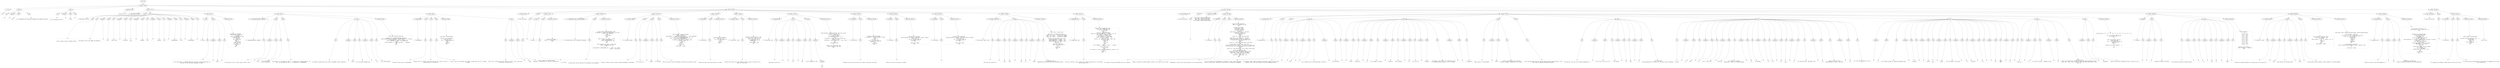 digraph lpegNode {

node [fontname=Helvetica]
edge [style=dashed]

doc_0 [label="doc - 611"]


doc_0 -> { section_1}
{rank=same; section_1}

section_1 [label="section: 1-566"]


// END RANK doc_0

section_1 -> { header_2 prose_3 prose_4 codeblock_5 section_6 section_7 section_8 section_9}
{rank=same; header_2 prose_3 prose_4 codeblock_5 section_6 section_7 section_8 section_9}

header_2 [label="1 : Core"]

prose_3 [label="prose"]

prose_4 [label="prose"]

codeblock_5 [label="code block 8-10"]

section_6 [label="section: 13-67"]

section_7 [label="section: 95-300"]

section_8 [label="section: 338-528"]

section_9 [label="section: 567-569"]


// END RANK section_1

header_2 -> leaf_10
leaf_10  [color=Gray,shape=rectangle,fontname=Inconsolata,label="* Core"]
// END RANK header_2

prose_3 -> { raw_11 prespace_12 literal_13 raw_14}
{rank=same; raw_11 prespace_12 literal_13 raw_14}

raw_11 [label="raw"]

prespace_12 [label="prespace"]

literal_13 [label="literal"]

raw_14 [label="raw"]


// END RANK prose_3

raw_11 -> leaf_15
leaf_15  [color=Gray,shape=rectangle,fontname=Inconsolata,label="
"]
// END RANK raw_11

prespace_12 -> leaf_16
leaf_16  [color=Gray,shape=rectangle,fontname=Inconsolata,label=""]
// END RANK prespace_12

literal_13 -> leaf_17
leaf_17  [color=Gray,shape=rectangle,fontname=Inconsolata,label="core"]
// END RANK literal_13

raw_14 -> leaf_18
leaf_18  [color=Gray,shape=rectangle,fontname=Inconsolata,label=" is for tampering with the global namespace and standard libraries.
"]
// END RANK raw_14

prose_4 -> { raw_19 prespace_20 literal_21 raw_22}
{rank=same; raw_19 prespace_20 literal_21 raw_22}

raw_19 [label="raw"]

prespace_20 [label="prespace"]

literal_21 [label="literal"]

raw_22 [label="raw"]


// END RANK prose_4

raw_19 -> leaf_23
leaf_23  [color=Gray,shape=rectangle,fontname=Inconsolata,label="
It will eventually land in"]
// END RANK raw_19

prespace_20 -> leaf_24
leaf_24  [color=Gray,shape=rectangle,fontname=Inconsolata,label=" "]
// END RANK prespace_20

literal_21 -> leaf_25
leaf_25  [color=Gray,shape=rectangle,fontname=Inconsolata,label="pylon"]
// END RANK literal_21

raw_22 -> leaf_26
leaf_26  [color=Gray,shape=rectangle,fontname=Inconsolata,label=".
"]
// END RANK raw_22

codeblock_5 -> leaf_27
leaf_27  [color=Gray,shape=rectangle,fontname=Inconsolata,label="local core = {}"]
// END RANK codeblock_5

section_6 -> { header_28 prose_29 prose_30 section_31 section_32 section_33}
{rank=same; header_28 prose_29 prose_30 section_31 section_32 section_33}

header_28 [label="2 : Meta Object Protocol"]

prose_29 [label="prose"]

prose_30 [label="prose"]

section_31 [label="section: 20-43"]

section_32 [label="section: 44-67"]

section_33 [label="section: 68-94"]


// END RANK section_6

header_28 -> leaf_34
leaf_34  [color=Gray,shape=rectangle,fontname=Inconsolata,label="** Meta Object Protocol"]
// END RANK header_28

prose_29 -> { raw_35}
{rank=same; raw_35}

raw_35 [label="raw"]


// END RANK prose_29

raw_35 -> leaf_36
leaf_36  [color=Gray,shape=rectangle,fontname=Inconsolata,label="

This is where we start to design Cluster.
"]
// END RANK raw_35

prose_30 -> { raw_37 prespace_38 literal_39 raw_40 prespace_41 literal_42 raw_43 prespace_44 literal_45 raw_46 prespace_47 literal_48 raw_49 prespace_50 literal_51 raw_52 prespace_53 literal_54 raw_55}
{rank=same; raw_37 prespace_38 literal_39 raw_40 prespace_41 literal_42 raw_43 prespace_44 literal_45 raw_46 prespace_47 literal_48 raw_49 prespace_50 literal_51 raw_52 prespace_53 literal_54 raw_55}

raw_37 [label="raw"]

prespace_38 [label="prespace"]

literal_39 [label="literal"]

raw_40 [label="raw"]

prespace_41 [label="prespace"]

literal_42 [label="literal"]

raw_43 [label="raw"]

prespace_44 [label="prespace"]

literal_45 [label="literal"]

raw_46 [label="raw"]

prespace_47 [label="prespace"]

literal_48 [label="literal"]

raw_49 [label="raw"]

prespace_50 [label="prespace"]

literal_51 [label="literal"]

raw_52 [label="raw"]

prespace_53 [label="prespace"]

literal_54 [label="literal"]

raw_55 [label="raw"]


// END RANK prose_30

raw_37 -> leaf_56
leaf_56  [color=Gray,shape=rectangle,fontname=Inconsolata,label="
We shorten a few of the common Lua keywords:"]
// END RANK raw_37

prespace_38 -> leaf_57
leaf_57  [color=Gray,shape=rectangle,fontname=Inconsolata,label=" "]
// END RANK prespace_38

literal_39 -> leaf_58
leaf_58  [color=Gray,shape=rectangle,fontname=Inconsolata,label="coro"]
// END RANK literal_39

raw_40 -> leaf_59
leaf_59  [color=Gray,shape=rectangle,fontname=Inconsolata,label=" rather than"]
// END RANK raw_40

prespace_41 -> leaf_60
leaf_60  [color=Gray,shape=rectangle,fontname=Inconsolata,label=" "]
// END RANK prespace_41

literal_42 -> leaf_61
leaf_61  [color=Gray,shape=rectangle,fontname=Inconsolata,label="coroutine"]
// END RANK literal_42

raw_43 -> leaf_62
leaf_62  [color=Gray,shape=rectangle,fontname=Inconsolata,label=",
and"]
// END RANK raw_43

prespace_44 -> leaf_63
leaf_63  [color=Gray,shape=rectangle,fontname=Inconsolata,label=" "]
// END RANK prespace_44

literal_45 -> leaf_64
leaf_64  [color=Gray,shape=rectangle,fontname=Inconsolata,label="getmeta"]
// END RANK literal_45

raw_46 -> leaf_65
leaf_65  [color=Gray,shape=rectangle,fontname=Inconsolata,label=" and"]
// END RANK raw_46

prespace_47 -> leaf_66
leaf_66  [color=Gray,shape=rectangle,fontname=Inconsolata,label=" "]
// END RANK prespace_47

literal_48 -> leaf_67
leaf_67  [color=Gray,shape=rectangle,fontname=Inconsolata,label="setmeta"]
// END RANK literal_48

raw_49 -> leaf_68
leaf_68  [color=Gray,shape=rectangle,fontname=Inconsolata,label=" over"]
// END RANK raw_49

prespace_50 -> leaf_69
leaf_69  [color=Gray,shape=rectangle,fontname=Inconsolata,label=" "]
// END RANK prespace_50

literal_51 -> leaf_70
leaf_70  [color=Gray,shape=rectangle,fontname=Inconsolata,label="getmetatable"]
// END RANK literal_51

raw_52 -> leaf_71
leaf_71  [color=Gray,shape=rectangle,fontname=Inconsolata,label=" and"]
// END RANK raw_52

prespace_53 -> leaf_72
leaf_72  [color=Gray,shape=rectangle,fontname=Inconsolata,label=" "]
// END RANK prespace_53

literal_54 -> leaf_73
leaf_73  [color=Gray,shape=rectangle,fontname=Inconsolata,label="setmetatable"]
// END RANK literal_54

raw_55 -> leaf_74
leaf_74  [color=Gray,shape=rectangle,fontname=Inconsolata,label=".
"]
// END RANK raw_55

section_31 -> { header_75 prose_76 codeblock_77}
{rank=same; header_75 prose_76 codeblock_77}

header_75 [label="3 : meta"]

prose_76 [label="prose"]

codeblock_77 [label="code block 25-41"]


// END RANK section_31

header_75 -> leaf_78
leaf_78  [color=Gray,shape=rectangle,fontname=Inconsolata,label="*** meta"]
// END RANK header_75

prose_76 -> { raw_79 prespace_80 literal_81 raw_82}
{rank=same; raw_79 prespace_80 literal_81 raw_82}

raw_79 [label="raw"]

prespace_80 [label="prespace"]

literal_81 [label="literal"]

raw_82 [label="raw"]


// END RANK prose_76

raw_79 -> leaf_83
leaf_83  [color=Gray,shape=rectangle,fontname=Inconsolata,label="

In my code there is a repeated pattern of use that is basic enough that I'm
entering it into the global namespace as simple"]
// END RANK raw_79

prespace_80 -> leaf_84
leaf_84  [color=Gray,shape=rectangle,fontname=Inconsolata,label=" "]
// END RANK prespace_80

literal_81 -> leaf_85
leaf_85  [color=Gray,shape=rectangle,fontname=Inconsolata,label="meta"]
// END RANK literal_81

raw_82 -> leaf_86
leaf_86  [color=Gray,shape=rectangle,fontname=Inconsolata,label=".
"]
// END RANK raw_82

codeblock_77 -> leaf_87
leaf_87  [color=Gray,shape=rectangle,fontname=Inconsolata,label="function core.meta(MT)
   if MT and MT.__index then
      -- inherit
      return setmetatable({}, MT)
   elseif MT then
      -- decorate
      MT.__index = MT
      return MT
   else
      -- new metatable
      local _M = {}
      _M.__index = _M
      return _M
   end
end"]
// END RANK codeblock_77

section_32 -> { header_88 prose_89 prose_90 prose_91 codeblock_92}
{rank=same; header_88 prose_89 prose_90 prose_91 codeblock_92}

header_88 [label="3 : hasmetamethod(tab, mmethod)"]

prose_89 [label="prose"]

prose_90 [label="prose"]

prose_91 [label="prose"]

codeblock_92 [label="code block 55-66"]


// END RANK section_32

header_88 -> leaf_93
leaf_93  [color=Gray,shape=rectangle,fontname=Inconsolata,label="*** hasmetamethod(tab, mmethod)"]
// END RANK header_88

prose_89 -> { raw_94 prespace_95 literal_96 raw_97}
{rank=same; raw_94 prespace_95 literal_96 raw_97}

raw_94 [label="raw"]

prespace_95 [label="prespace"]

literal_96 [label="literal"]

raw_97 [label="raw"]


// END RANK prose_89

raw_94 -> leaf_98
leaf_98  [color=Gray,shape=rectangle,fontname=Inconsolata,label="

The function of this is clear: given a table, return"]
// END RANK raw_94

prespace_95 -> leaf_99
leaf_99  [color=Gray,shape=rectangle,fontname=Inconsolata,label=" "]
// END RANK prespace_95

literal_96 -> leaf_100
leaf_100  [color=Gray,shape=rectangle,fontname=Inconsolata,label="true"]
// END RANK literal_96

raw_97 -> leaf_101
leaf_101  [color=Gray,shape=rectangle,fontname=Inconsolata,label=" if it can receive
a given metamethod.
"]
// END RANK raw_97

prose_90 -> { raw_102}
{rank=same; raw_102}

raw_102 [label="raw"]


// END RANK prose_90

raw_102 -> leaf_103
leaf_103  [color=Gray,shape=rectangle,fontname=Inconsolata,label="
The question is, how magical to make it. I'm going with \"slightly magical\" for
now.  You can leave off the \"__\" in checking for a metamethod.
"]
// END RANK raw_102

prose_91 -> { raw_104 prespace_105 literal_106 raw_107 prespace_108 literal_109 raw_110}
{rank=same; raw_104 prespace_105 literal_106 raw_107 prespace_108 literal_109 raw_110}

raw_104 [label="raw"]

prespace_105 [label="prespace"]

literal_106 [label="literal"]

raw_107 [label="raw"]

prespace_108 [label="prespace"]

literal_109 [label="literal"]

raw_110 [label="raw"]


// END RANK prose_91

raw_104 -> leaf_111
leaf_111  [color=Gray,shape=rectangle,fontname=Inconsolata,label="
A successful lookup returns the result, presumable truthy, otherwise"]
// END RANK raw_104

prespace_105 -> leaf_112
leaf_112  [color=Gray,shape=rectangle,fontname=Inconsolata,label=" "]
// END RANK prespace_105

literal_106 -> leaf_113
leaf_113  [color=Gray,shape=rectangle,fontname=Inconsolata,label="false"]
// END RANK literal_106

raw_107 -> leaf_114
leaf_114  [color=Gray,shape=rectangle,fontname=Inconsolata,label="
for a non-table argument and"]
// END RANK raw_107

prespace_108 -> leaf_115
leaf_115  [color=Gray,shape=rectangle,fontname=Inconsolata,label=" "]
// END RANK prespace_108

literal_109 -> leaf_116
leaf_116  [color=Gray,shape=rectangle,fontname=Inconsolata,label="nil"]
// END RANK literal_109

raw_110 -> leaf_117
leaf_117  [color=Gray,shape=rectangle,fontname=Inconsolata,label=" for a failed lookup.
"]
// END RANK raw_110

codeblock_92 -> leaf_118
leaf_118  [color=Gray,shape=rectangle,fontname=Inconsolata,label="local sub = assert(string.sub)

function core.hasmetamethod(tab, mmethod)
   assert(type(mmethod) == \"string\", \"metamethod must be a string\")
   if sub(mmethod,1,2) == \"__\" then
      return type(tab) == \"table\" and tab[mmethod]
   else
      return type(tab) == \"table\" and tab[\"__\" ..mmethod]
   end
end"]
// END RANK codeblock_92

section_33 -> { header_119 prose_120 prose_121 prose_122 codeblock_123 prose_124}
{rank=same; header_119 prose_120 prose_121 prose_122 codeblock_123 prose_124}

header_119 [label="3 : endow(Meta)"]

prose_120 [label="prose"]

prose_121 [label="prose"]

prose_122 [label="prose"]

codeblock_123 [label="code block 78-88"]

prose_124 [label="prose"]


// END RANK section_33

header_119 -> leaf_125
leaf_125  [color=Gray,shape=rectangle,fontname=Inconsolata,label="*** endow(Meta)"]
// END RANK header_119

prose_120 -> { raw_126}
{rank=same; raw_126}

raw_126 [label="raw"]


// END RANK prose_120

raw_126 -> leaf_127
leaf_127  [color=Gray,shape=rectangle,fontname=Inconsolata,label="

Performs a thick copy of the metatable.
"]
// END RANK raw_126

prose_121 -> { raw_128}
{rank=same; raw_128}

raw_128 [label="raw"]


// END RANK prose_121

raw_128 -> leaf_129
leaf_129  [color=Gray,shape=rectangle,fontname=Inconsolata,label="
Because this will include __index and the like, this folds an level of
indirection out of inheritance.
"]
// END RANK raw_128

prose_122 -> { raw_130}
{rank=same; raw_130}

raw_130 [label="raw"]


// END RANK prose_122

raw_130 -> leaf_131
leaf_131  [color=Gray,shape=rectangle,fontname=Inconsolata,label="
I plan to use this with Nodes when I make a single base class for a complex
Grammar.
"]
// END RANK raw_130

codeblock_123 -> leaf_132
leaf_132  [color=Gray,shape=rectangle,fontname=Inconsolata,label="local pairs = assert(pairs)

function core.endow(Meta)
   local MC = {}
   for k, v in pairs(Meta) do
      MC[k] = v
   end
   return MC
end"]
// END RANK codeblock_123

prose_124 -> { raw_133 prespace_134 literal_135 raw_136}
{rank=same; raw_133 prespace_134 literal_135 raw_136}

raw_133 [label="raw"]

prespace_134 [label="prespace"]

literal_135 [label="literal"]

raw_136 [label="raw"]


// END RANK prose_124

raw_133 -> leaf_137
leaf_137  [color=Gray,shape=rectangle,fontname=Inconsolata,label="
That's just a shallow clone, the subtlety is that if the __index was a
self-table, it now points to"]
// END RANK raw_133

prespace_134 -> leaf_138
leaf_138  [color=Gray,shape=rectangle,fontname=Inconsolata,label=" "]
// END RANK prespace_134

literal_135 -> leaf_139
leaf_139  [color=Gray,shape=rectangle,fontname=Inconsolata,label="Meta"]
// END RANK literal_135

raw_136 -> leaf_140
leaf_140  [color=Gray,shape=rectangle,fontname=Inconsolata,label=", while if Meta was created through
endowment or inheritance it's now out of the picture.

"]
// END RANK raw_136

section_7 -> { header_141 prose_142 section_143 section_144 section_145 section_146 section_147 section_148 section_149 section_150 section_151 section_152 section_153}
{rank=same; header_141 prose_142 section_143 section_144 section_145 section_146 section_147 section_148 section_149 section_150 section_151 section_152 section_153}

header_141 [label="2 : Table extensions"]

prose_142 [label="prose"]

section_143 [label="section: 97-107"]

section_144 [label="section: 108-136"]

section_145 [label="section: 137-162"]

section_146 [label="section: 163-177"]

section_147 [label="section: 178-194"]

section_148 [label="section: 195-223"]

section_149 [label="section: 224-241"]

section_150 [label="section: 242-258"]

section_151 [label="section: 259-273"]

section_152 [label="section: 274-300"]

section_153 [label="section: 301-337"]


// END RANK section_7

header_141 -> leaf_154
leaf_154  [color=Gray,shape=rectangle,fontname=Inconsolata,label="** Table extensions"]
// END RANK header_141

prose_142 -> { raw_155}
{rank=same; raw_155}

raw_155 [label="raw"]


// END RANK prose_142

raw_155 -> leaf_156
leaf_156  [color=Gray,shape=rectangle,fontname=Inconsolata,label="
"]
// END RANK raw_155

section_143 -> { header_157 prose_158 codeblock_159}
{rank=same; header_157 prose_158 codeblock_159}

header_157 [label="3 : pack(...)"]

prose_158 [label="prose"]

codeblock_159 [label="code block 101-105"]


// END RANK section_143

header_157 -> leaf_160
leaf_160  [color=Gray,shape=rectangle,fontname=Inconsolata,label="*** pack(...)"]
// END RANK header_157

prose_158 -> { raw_161}
{rank=same; raw_161}

raw_161 [label="raw"]


// END RANK prose_158

raw_161 -> leaf_162
leaf_162  [color=Gray,shape=rectangle,fontname=Inconsolata,label="

A 5.2 shim.
"]
// END RANK raw_161

codeblock_159 -> leaf_163
leaf_163  [color=Gray,shape=rectangle,fontname=Inconsolata,label="function core.pack(...)
   return { n = select('#', ...), ... }
end"]
// END RANK codeblock_159

section_144 -> { header_164 prose_165 codeblock_166}
{rank=same; header_164 prose_165 codeblock_166}

header_164 [label="3 : hasfield(field, tab) & hasfield.field(tab)"]

prose_165 [label="prose"]

codeblock_166 [label="code block 113-134"]


// END RANK section_144

header_164 -> leaf_167
leaf_167  [color=Gray,shape=rectangle,fontname=Inconsolata,label="*** hasfield(field, tab) & hasfield.field(tab)"]
// END RANK header_164

prose_165 -> { raw_168}
{rank=same; raw_168}

raw_168 [label="raw"]


// END RANK prose_165

raw_168 -> leaf_169
leaf_169  [color=Gray,shape=rectangle,fontname=Inconsolata,label="


A nicety which can be used both for predication and assignment.
"]
// END RANK raw_168

codeblock_166 -> leaf_170
leaf_170  [color=Gray,shape=rectangle,fontname=Inconsolata,label="local function _hasfield(field, tab)
   if type(tab) == \"table\" and tab[field] ~= nil then
      return true, tab[field]
   else
      return false
   end
end

local function _hf__index(_, field)
   return function(tab)
      return _hasfield(field, tab)
   end
end

local function _hf__call(_, field, tab)
   return _hasfield(field, tab)
end

core.hasfield = setmetatable({}, { __index = _hf__index,
                                   __call  = _hf__call })"]
// END RANK codeblock_166

section_145 -> { header_171 prose_172 prose_173 prose_174 codeblock_175}
{rank=same; header_171 prose_172 prose_173 prose_174 codeblock_175}

header_171 [label="3 : clone(tab, depth)"]

prose_172 [label="prose"]

prose_173 [label="prose"]

prose_174 [label="prose"]

codeblock_175 [label="code block 145-160"]


// END RANK section_145

header_171 -> leaf_176
leaf_176  [color=Gray,shape=rectangle,fontname=Inconsolata,label="*** clone(tab, depth)"]
// END RANK header_171

prose_172 -> { raw_177}
{rank=same; raw_177}

raw_177 [label="raw"]


// END RANK prose_172

raw_177 -> leaf_178
leaf_178  [color=Gray,shape=rectangle,fontname=Inconsolata,label="

Performs a shallow clone of table, attaching metatable if available.
"]
// END RANK raw_177

prose_173 -> { raw_179 prespace_180 literal_181 raw_182}
{rank=same; raw_179 prespace_180 literal_181 raw_182}

raw_179 [label="raw"]

prespace_180 [label="prespace"]

literal_181 [label="literal"]

raw_182 [label="raw"]


// END RANK prose_173

raw_179 -> leaf_183
leaf_183  [color=Gray,shape=rectangle,fontname=Inconsolata,label="
Will recurse to"]
// END RANK raw_179

prespace_180 -> leaf_184
leaf_184  [color=Gray,shape=rectangle,fontname=Inconsolata,label=" "]
// END RANK prespace_180

literal_181 -> leaf_185
leaf_185  [color=Gray,shape=rectangle,fontname=Inconsolata,label="depth"]
// END RANK literal_181

raw_182 -> leaf_186
leaf_186  [color=Gray,shape=rectangle,fontname=Inconsolata,label=" if provided.
"]
// END RANK raw_182

prose_174 -> { raw_187}
{rank=same; raw_187}

raw_187 [label="raw"]


// END RANK prose_174

raw_187 -> leaf_188
leaf_188  [color=Gray,shape=rectangle,fontname=Inconsolata,label="
This will unroll circular references, which may not be what you want.
"]
// END RANK raw_187

codeblock_175 -> leaf_189
leaf_189  [color=Gray,shape=rectangle,fontname=Inconsolata,label="local function _clone(tab, depth)
   depth = depth or 1
   assert(depth > 0, \"depth must be positive \" .. tostring(depth))
   local _M = getmetatable(tab)
   local clone = _M and setmetatable({}, _M) or {}
   for k,v in pairs(tab) do
      if depth > 1 and type(v) == \"table\" then
        v = _clone(v, depth - 1)
      end
      clone[k] = v
   end
   return clone
end
core.clone = _clone"]
// END RANK codeblock_175

section_146 -> { header_190 prose_191 codeblock_192}
{rank=same; header_190 prose_191 codeblock_192}

header_190 [label="3 : arrayof(tab)"]

prose_191 [label="prose"]

codeblock_192 [label="code block 167-175"]


// END RANK section_146

header_190 -> leaf_193
leaf_193  [color=Gray,shape=rectangle,fontname=Inconsolata,label="*** arrayof(tab)"]
// END RANK header_190

prose_191 -> { raw_194}
{rank=same; raw_194}

raw_194 [label="raw"]


// END RANK prose_191

raw_194 -> leaf_195
leaf_195  [color=Gray,shape=rectangle,fontname=Inconsolata,label="

Clones and returns the array portion of a table.
"]
// END RANK raw_194

codeblock_192 -> leaf_196
leaf_196  [color=Gray,shape=rectangle,fontname=Inconsolata,label="function core.arrayof(tab)
   local arr = {}
   for i,v in ipairs(tab) do
      arr[i] = v
   end
   return arr
end"]
// END RANK codeblock_192

section_147 -> { header_197 prose_198 codeblock_199}
{rank=same; header_197 prose_198 codeblock_199}

header_197 [label="3 : collect(iter, tab)"]

prose_198 [label="prose"]

codeblock_199 [label="code block 183-192"]


// END RANK section_147

header_197 -> leaf_200
leaf_200  [color=Gray,shape=rectangle,fontname=Inconsolata,label="*** collect(iter, tab)"]
// END RANK header_197

prose_198 -> { raw_201}
{rank=same; raw_201}

raw_201 [label="raw"]


// END RANK prose_198

raw_201 -> leaf_202
leaf_202  [color=Gray,shape=rectangle,fontname=Inconsolata,label="

Collects and returns up to two tables of values, given an iterator and a
table to iterate over.
"]
// END RANK raw_201

codeblock_199 -> leaf_203
leaf_203  [color=Gray,shape=rectangle,fontname=Inconsolata,label="function core.collect(iter, tab)
   local k_tab, v_tab = {}, {}
   for k, v in iter(tab) do
      k_tab[#k_tab + 1] = k
      v_tab[#v_tab + 1] = v
   end
   return k_tab, v_tab
end"]
// END RANK codeblock_199

section_148 -> { header_204 prose_205 structure_206 codeblock_207}
{rank=same; header_204 prose_205 structure_206 codeblock_207}

header_204 [label="3 : select(tab, key)"]

prose_205 [label="prose"]

structure_206 [label="structure"]

codeblock_207 [label="code block 203-221"]


// END RANK section_148

header_204 -> leaf_208
leaf_208  [color=Gray,shape=rectangle,fontname=Inconsolata,label="*** select(tab, key)"]
// END RANK header_204

prose_205 -> { raw_209 prespace_210 literal_211 raw_212 prespace_213 literal_214 raw_215}
{rank=same; raw_209 prespace_210 literal_211 raw_212 prespace_213 literal_214 raw_215}

raw_209 [label="raw"]

prespace_210 [label="prespace"]

literal_211 [label="literal"]

raw_212 [label="raw"]

prespace_213 [label="prespace"]

literal_214 [label="literal"]

raw_215 [label="raw"]


// END RANK prose_205

raw_209 -> leaf_216
leaf_216  [color=Gray,shape=rectangle,fontname=Inconsolata,label="

Recursively return all"]
// END RANK raw_209

prespace_210 -> leaf_217
leaf_217  [color=Gray,shape=rectangle,fontname=Inconsolata,label=" "]
// END RANK prespace_210

literal_211 -> leaf_218
leaf_218  [color=Gray,shape=rectangle,fontname=Inconsolata,label="v"]
// END RANK literal_211

raw_212 -> leaf_219
leaf_219  [color=Gray,shape=rectangle,fontname=Inconsolata,label=" for"]
// END RANK raw_212

prespace_213 -> leaf_220
leaf_220  [color=Gray,shape=rectangle,fontname=Inconsolata,label=" "]
// END RANK prespace_213

literal_214 -> leaf_221
leaf_221  [color=Gray,shape=rectangle,fontname=Inconsolata,label="key"]
// END RANK literal_214

raw_215 -> leaf_222
leaf_222  [color=Gray,shape=rectangle,fontname=Inconsolata,label=" in all subtables of tab.
"]
// END RANK raw_215

structure_206 -> { hashline_223}
{rank=same; hashline_223}

hashline_223 [label="hashline"]


// END RANK structure_206

hashline_223 -> { hashtag_224}
{rank=same; hashtag_224}

hashtag_224 [label="hashtag"]


// END RANK hashline_223

hashtag_224 -> leaf_225
leaf_225  [color=Gray,shape=rectangle,fontname=Inconsolata,label="NB"]
// END RANK hashtag_224

codeblock_207 -> leaf_226
leaf_226  [color=Gray,shape=rectangle,fontname=Inconsolata,label="local function _select(collection, tab, key, cycle)
   cycle = cycle or {}
   for k,v in pairs(tab) do
      if key == k then
         collection[#collection + 1] = v
      end
      if type(v) == \"table\" and not cycle[v] then
         cycle[v] = true
         collection = _select(collection, v, key, cycle)
      end
   end
   return collection
end

function core.select(tab, key)
   return _select({}, tab, key)
end"]
// END RANK codeblock_207

section_149 -> { header_227 prose_228 codeblock_229}
{rank=same; header_227 prose_228 codeblock_229}

header_227 [label="3 : reverse(tab)"]

prose_228 [label="prose"]

codeblock_229 [label="code block 228-239"]


// END RANK section_149

header_227 -> leaf_230
leaf_230  [color=Gray,shape=rectangle,fontname=Inconsolata,label="*** reverse(tab)"]
// END RANK header_227

prose_228 -> { raw_231}
{rank=same; raw_231}

raw_231 [label="raw"]


// END RANK prose_228

raw_231 -> leaf_232
leaf_232  [color=Gray,shape=rectangle,fontname=Inconsolata,label="

Reverses (only) the array portion of a table, returning a new table.
"]
// END RANK raw_231

codeblock_229 -> leaf_233
leaf_233  [color=Gray,shape=rectangle,fontname=Inconsolata,label="function core.reverse(tab)
   if type(tab) ~= \"table\" or #tab == 0 then
      return {}
   end
   local bat = {}
   for i,v in ipairs(tab) do
      bat[#tab - i + 1] = v
   end
   return bat
end"]
// END RANK codeblock_229

section_150 -> { header_234 prose_235 codeblock_236}
{rank=same; header_234 prose_235 codeblock_236}

header_234 [label="3 : keys(tab)"]

prose_235 [label="prose"]

codeblock_236 [label="code block 246-256"]


// END RANK section_150

header_234 -> leaf_237
leaf_237  [color=Gray,shape=rectangle,fontname=Inconsolata,label="*** keys(tab)"]
// END RANK header_234

prose_235 -> { raw_238}
{rank=same; raw_238}

raw_238 [label="raw"]


// END RANK prose_235

raw_238 -> leaf_239
leaf_239  [color=Gray,shape=rectangle,fontname=Inconsolata,label="

Returns an array of the keys of a table.
"]
// END RANK raw_238

codeblock_236 -> leaf_240
leaf_240  [color=Gray,shape=rectangle,fontname=Inconsolata,label="function core.keys(tab)
   assert(type(tab) == \"table\", \"keys must receive a table\")
   local keys = {}
   for k, _ in pairs(tab) do
      keys[#keys + 1] = k
   end

   return keys, #keys
end"]
// END RANK codeblock_236

section_151 -> { header_241 prose_242 codeblock_243}
{rank=same; header_241 prose_242 codeblock_243}

header_241 [label="3 : values(tab)"]

prose_242 [label="prose"]

codeblock_243 [label="code block 261-271"]


// END RANK section_151

header_241 -> leaf_244
leaf_244  [color=Gray,shape=rectangle,fontname=Inconsolata,label="*** values(tab)"]
// END RANK header_241

prose_242 -> { raw_245}
{rank=same; raw_245}

raw_245 [label="raw"]


// END RANK prose_242

raw_245 -> leaf_246
leaf_246  [color=Gray,shape=rectangle,fontname=Inconsolata,label="
"]
// END RANK raw_245

codeblock_243 -> leaf_247
leaf_247  [color=Gray,shape=rectangle,fontname=Inconsolata,label="function core.values(tab)
   assert(type(tab) == \"table\", \"vals must receive a table\")
   local vals = {}
   for _, v in pairs(tab) do
      vals[#vals + 1] = v
   end

   return vals, #vals
end"]
// END RANK codeblock_243

section_152 -> { header_248 prose_249 codeblock_250}
{rank=same; header_248 prose_249 codeblock_250}

header_248 [label="3 : splice(tab, index, into)"]

prose_249 [label="prose"]

codeblock_250 [label="code block 279-299"]


// END RANK section_152

header_248 -> leaf_251
leaf_251  [color=Gray,shape=rectangle,fontname=Inconsolata,label="*** splice(tab, index, into)"]
// END RANK header_248

prose_249 -> { raw_252 prespace_253 literal_254 raw_255 prespace_256 literal_257 raw_258 prespace_259 literal_260 raw_261}
{rank=same; raw_252 prespace_253 literal_254 raw_255 prespace_256 literal_257 raw_258 prespace_259 literal_260 raw_261}

raw_252 [label="raw"]

prespace_253 [label="prespace"]

literal_254 [label="literal"]

raw_255 [label="raw"]

prespace_256 [label="prespace"]

literal_257 [label="literal"]

raw_258 [label="raw"]

prespace_259 [label="prespace"]

literal_260 [label="literal"]

raw_261 [label="raw"]


// END RANK prose_249

raw_252 -> leaf_262
leaf_262  [color=Gray,shape=rectangle,fontname=Inconsolata,label="

Puts the full contents of"]
// END RANK raw_252

prespace_253 -> leaf_263
leaf_263  [color=Gray,shape=rectangle,fontname=Inconsolata,label=" "]
// END RANK prespace_253

literal_254 -> leaf_264
leaf_264  [color=Gray,shape=rectangle,fontname=Inconsolata,label="into"]
// END RANK literal_254

raw_255 -> leaf_265
leaf_265  [color=Gray,shape=rectangle,fontname=Inconsolata,label=" into"]
// END RANK raw_255

prespace_256 -> leaf_266
leaf_266  [color=Gray,shape=rectangle,fontname=Inconsolata,label=" "]
// END RANK prespace_256

literal_257 -> leaf_267
leaf_267  [color=Gray,shape=rectangle,fontname=Inconsolata,label="tab"]
// END RANK literal_257

raw_258 -> leaf_268
leaf_268  [color=Gray,shape=rectangle,fontname=Inconsolata,label=" at"]
// END RANK raw_258

prespace_259 -> leaf_269
leaf_269  [color=Gray,shape=rectangle,fontname=Inconsolata,label=" "]
// END RANK prespace_259

literal_260 -> leaf_270
leaf_270  [color=Gray,shape=rectangle,fontname=Inconsolata,label="index"]
// END RANK literal_260

raw_261 -> leaf_271
leaf_271  [color=Gray,shape=rectangle,fontname=Inconsolata,label=".  The argument order is
compatible with existing functions and method syntax.
"]
// END RANK raw_261

codeblock_250 -> leaf_272
leaf_272  [color=Gray,shape=rectangle,fontname=Inconsolata,label="local insert = table.insert

local sp_er = \"table<core>.splice: \"
local _e_1 = sp_er .. \"$1 must be a table\"
local _e_2 = sp_er .. \"$2 must be a number\"
local _e_3 = sp_er .. \"$3 must be a table\"

function core.splice(tab, idx, into)
   assert(type(tab) == \"table\", _e_1)
   assert(type(idx) == \"number\", _e_2)
   assert(type(into) == \"table\", _e_3)
    idx = idx - 1
    local i = 1
    for j = 1, #into do
        insert(tab,i+idx,into[j])
        i = i + 1
    end
    return tab
end"]
// END RANK codeblock_250

section_153 -> { header_273 prose_274 codeblock_275}
{rank=same; header_273 prose_274 codeblock_275}

header_273 [label="3 : safeget(tab, key)"]

prose_274 [label="prose"]

codeblock_275 [label="code block 306-335"]


// END RANK section_153

header_273 -> leaf_276
leaf_276  [color=Gray,shape=rectangle,fontname=Inconsolata,label="*** safeget(tab, key)"]
// END RANK header_273

prose_274 -> { raw_277}
{rank=same; raw_277}

raw_277 [label="raw"]


// END RANK prose_274

raw_277 -> leaf_278
leaf_278  [color=Gray,shape=rectangle,fontname=Inconsolata,label="

This will retrieve a value, given a key, without causing errors if the table
has been made strict.
"]
// END RANK raw_277

codeblock_275 -> leaf_279
leaf_279  [color=Gray,shape=rectangle,fontname=Inconsolata,label="function core.safeget(tab, key)
   local val = rawget(tab, key)
   if val ~= nil then
      return val
   end
   local _M = getmetatable(tab)
   while _M ~= nil and rawget(_M, \"__index\") ~= nil do
      local index_t = type(_M.__index)
      if index_t == \"table\" then
         val = rawget(_M.__index, key)
      elseif index_t == \"function\" then
         local success
         success, val = pcall(_M.__index, table, key)
         if success then
            return val
         else
            val = nil
         end
      else
         error(\"somehow, __index is of type \" .. index_t)
      end
      if val ~= nil then
         return val
      end
      _M = index_t == \"table\" and getmetatable(_M.__index) or nil
   end
   return nil
end"]
// END RANK codeblock_275

section_8 -> { header_280 prose_281 codeblock_282 section_283 section_284 section_285 section_286 section_287}
{rank=same; header_280 prose_281 codeblock_282 section_283 section_284 section_285 section_286 section_287}

header_280 [label="2 : String extensions"]

prose_281 [label="prose"]

codeblock_282 [label="code block 340-345"]

section_283 [label="section: 347-396"]

section_284 [label="section: 397-457"]

section_285 [label="section: 458-487"]

section_286 [label="section: 488-528"]

section_287 [label="section: 529-566"]


// END RANK section_8

header_280 -> leaf_288
leaf_288  [color=Gray,shape=rectangle,fontname=Inconsolata,label="** String extensions"]
// END RANK header_280

prose_281 -> { raw_289}
{rank=same; raw_289}

raw_289 [label="raw"]


// END RANK prose_281

raw_289 -> leaf_290
leaf_290  [color=Gray,shape=rectangle,fontname=Inconsolata,label="
"]
// END RANK raw_289

codeblock_282 -> leaf_291
leaf_291  [color=Gray,shape=rectangle,fontname=Inconsolata,label="local byte = assert(string.byte)
local find = assert(string.find)
local sub = assert(string.sub)
local format = assert(string.format)"]
// END RANK codeblock_282

section_283 -> { header_292 prose_293 prose_294 codeblock_295}
{rank=same; header_292 prose_293 prose_294 codeblock_295}

header_292 [label="3 : utf8(char)"]

prose_293 [label="prose"]

prose_294 [label="prose"]

codeblock_295 [label="code block 355-394"]


// END RANK section_283

header_292 -> leaf_296
leaf_296  [color=Gray,shape=rectangle,fontname=Inconsolata,label="*** utf8(char)"]
// END RANK header_292

prose_293 -> { raw_297}
{rank=same; raw_297}

raw_297 [label="raw"]


// END RANK prose_293

raw_297 -> leaf_298
leaf_298  [color=Gray,shape=rectangle,fontname=Inconsolata,label="

This takes a string and validates the first character.
"]
// END RANK raw_297

prose_294 -> { raw_299}
{rank=same; raw_299}

raw_299 [label="raw"]


// END RANK prose_294

raw_299 -> leaf_300
leaf_300  [color=Gray,shape=rectangle,fontname=Inconsolata,label="
Return is either the (valid) length in bytes, or nil and an error string.
"]
// END RANK raw_299

codeblock_295 -> leaf_301
leaf_301  [color=Gray,shape=rectangle,fontname=Inconsolata,label="local function continue(c)
   return c >= 128 and c <= 191
end

function core.utf8(c)
   local byte = byte
   local head = byte(c)
   if head < 128 then
      return 1
   elseif head >= 194 and head <= 223 then
      local two = byte(c, 2)
      if continue(two) then
         return 2
      else
         return nil, \"utf8: bad second byte\"
      end
   elseif head >= 224 and head <= 239 then
      local two, three = byte(c, 2), byte(c, 3)
      if continue(two) and continue(three) then
         return 3
      else
         return nil, \"utf8: bad second and/or third byte\"
      end
   elseif head >= 240 and head <= 244 then
      local two, three, four = byte(c, 2), byte(c, 3), byte(c, 4)
      if continue(two) and continue(three) and continue(four) then
         return 4
      else
         return nil, \"utf8: bad second, third, and/or fourth byte\"
      end
   elseif continue(head) then
      return nil, \"utf8: continuation byte at head\"
   elseif head == 192 or head == 193 then
      return nil, \"utf8: 192 or 193 forbidden\"
   else -- head > 245
      return nil, \"utf8: byte > 245\"
   end
end"]
// END RANK codeblock_295

section_284 -> { header_302 prose_303 prose_304 prose_305 prose_306 prose_307 prose_308 prose_309 prose_310 prose_311 prose_312 prose_313 codeblock_314}
{rank=same; header_302 prose_303 prose_304 prose_305 prose_306 prose_307 prose_308 prose_309 prose_310 prose_311 prose_312 prose_313 codeblock_314}

header_302 [label="3 : typeformat(str, ...)"]

prose_303 [label="prose"]

prose_304 [label="prose"]

prose_305 [label="prose"]

prose_306 [label="prose"]

prose_307 [label="prose"]

prose_308 [label="prose"]

prose_309 [label="prose"]

prose_310 [label="prose"]

prose_311 [label="prose"]

prose_312 [label="prose"]

prose_313 [label="prose"]

codeblock_314 [label="code block 439-456"]


// END RANK section_284

header_302 -> leaf_315
leaf_315  [color=Gray,shape=rectangle,fontname=Inconsolata,label="*** typeformat(str, ...)"]
// END RANK header_302

prose_303 -> { raw_316}
{rank=same; raw_316}

raw_316 [label="raw"]


// END RANK prose_303

raw_316 -> leaf_317
leaf_317  [color=Gray,shape=rectangle,fontname=Inconsolata,label="

Background: I want to start using format in errors and assertions.
"]
// END RANK raw_316

prose_304 -> { raw_318}
{rank=same; raw_318}

raw_318 [label="raw"]


// END RANK prose_304

raw_318 -> leaf_319
leaf_319  [color=Gray,shape=rectangle,fontname=Inconsolata,label="
It's not as bad to use concatenation in-place for errors, since evaluating
them is a final step.  Assertions run much faster if passed only arguments.
"]
// END RANK raw_318

prose_305 -> { raw_320 prespace_321 literal_322 raw_323 prespace_324 literal_325 raw_326 prespace_327 literal_328 raw_329}
{rank=same; raw_320 prespace_321 literal_322 raw_323 prespace_324 literal_325 raw_326 prespace_327 literal_328 raw_329}

raw_320 [label="raw"]

prespace_321 [label="prespace"]

literal_322 [label="literal"]

raw_323 [label="raw"]

prespace_324 [label="prespace"]

literal_325 [label="literal"]

raw_326 [label="raw"]

prespace_327 [label="prespace"]

literal_328 [label="literal"]

raw_329 [label="raw"]


// END RANK prose_305

raw_320 -> leaf_330
leaf_330  [color=Gray,shape=rectangle,fontname=Inconsolata,label="
Lua peforms a small number of implicit conversions, mostly at the string
boundary. This is an actual feature since the language has both"]
// END RANK raw_320

prespace_321 -> leaf_331
leaf_331  [color=Gray,shape=rectangle,fontname=Inconsolata,label=" "]
// END RANK prespace_321

literal_322 -> leaf_332
leaf_332  [color=Gray,shape=rectangle,fontname=Inconsolata,label=".."]
// END RANK literal_322

raw_323 -> leaf_333
leaf_333  [color=Gray,shape=rectangle,fontname=Inconsolata,label=" and"]
// END RANK raw_323

prespace_324 -> leaf_334
leaf_334  [color=Gray,shape=rectangle,fontname=Inconsolata,label=" "]
// END RANK prespace_324

literal_325 -> leaf_335
leaf_335  [color=Gray,shape=rectangle,fontname=Inconsolata,label="+"]
// END RANK literal_325

raw_326 -> leaf_336
leaf_336  [color=Gray,shape=rectangle,fontname=Inconsolata,label=",
but it leaves a bit to be desired when it comes to"]
// END RANK raw_326

prespace_327 -> leaf_337
leaf_337  [color=Gray,shape=rectangle,fontname=Inconsolata,label=" "]
// END RANK prespace_327

literal_328 -> leaf_338
leaf_338  [color=Gray,shape=rectangle,fontname=Inconsolata,label="string.format"]
// END RANK literal_328

raw_329 -> leaf_339
leaf_339  [color=Gray,shape=rectangle,fontname=Inconsolata,label=".
"]
// END RANK raw_329

prose_306 -> { prespace_340 literal_341 raw_342 prespace_343 literal_344 raw_345 prespace_346 literal_347 raw_348 prespace_349 literal_350 raw_351 prespace_352 literal_353 raw_354 prespace_355 literal_356 raw_357}
{rank=same; prespace_340 literal_341 raw_342 prespace_343 literal_344 raw_345 prespace_346 literal_347 raw_348 prespace_349 literal_350 raw_351 prespace_352 literal_353 raw_354 prespace_355 literal_356 raw_357}

prespace_340 [label="prespace"]

literal_341 [label="literal"]

raw_342 [label="raw"]

prespace_343 [label="prespace"]

literal_344 [label="literal"]

raw_345 [label="raw"]

prespace_346 [label="prespace"]

literal_347 [label="literal"]

raw_348 [label="raw"]

prespace_349 [label="prespace"]

literal_350 [label="literal"]

raw_351 [label="raw"]

prespace_352 [label="prespace"]

literal_353 [label="literal"]

raw_354 [label="raw"]

prespace_355 [label="prespace"]

literal_356 [label="literal"]

raw_357 [label="raw"]


// END RANK prose_306

prespace_340 -> leaf_358
leaf_358  [color=Gray,shape=rectangle,fontname=Inconsolata,label=""]
// END RANK prespace_340

literal_341 -> leaf_359
leaf_359  [color=Gray,shape=rectangle,fontname=Inconsolata,label="format"]
// END RANK literal_341

raw_342 -> leaf_360
leaf_360  [color=Gray,shape=rectangle,fontname=Inconsolata,label=" treats any"]
// END RANK raw_342

prespace_343 -> leaf_361
leaf_361  [color=Gray,shape=rectangle,fontname=Inconsolata,label=" "]
// END RANK prespace_343

literal_344 -> leaf_362
leaf_362  [color=Gray,shape=rectangle,fontname=Inconsolata,label="%s"]
// END RANK literal_344

raw_345 -> leaf_363
leaf_363  [color=Gray,shape=rectangle,fontname=Inconsolata,label=" as a request to convert"]
// END RANK raw_345

prespace_346 -> leaf_364
leaf_364  [color=Gray,shape=rectangle,fontname=Inconsolata,label=" "]
// END RANK prespace_346

literal_347 -> leaf_365
leaf_365  [color=Gray,shape=rectangle,fontname=Inconsolata,label="tostring"]
// END RANK literal_347

raw_348 -> leaf_366
leaf_366  [color=Gray,shape=rectangle,fontname=Inconsolata,label=", also treating"]
// END RANK raw_348

prespace_349 -> leaf_367
leaf_367  [color=Gray,shape=rectangle,fontname=Inconsolata,label=""]
// END RANK prespace_349

literal_350 -> leaf_368
leaf_368  [color=Gray,shape=rectangle,fontname=Inconsolata,label="%d"]
// END RANK literal_350

raw_351 -> leaf_369
leaf_369  [color=Gray,shape=rectangle,fontname=Inconsolata,label=" as a call to"]
// END RANK raw_351

prespace_352 -> leaf_370
leaf_370  [color=Gray,shape=rectangle,fontname=Inconsolata,label=" "]
// END RANK prespace_352

literal_353 -> leaf_371
leaf_371  [color=Gray,shape=rectangle,fontname=Inconsolata,label="tonumber"]
// END RANK literal_353

raw_354 -> leaf_372
leaf_372  [color=Gray,shape=rectangle,fontname=Inconsolata,label=".  The latter I will allow, I'm struggling to find
a circumstance where casting \"1\" to \"1\" through"]
// END RANK raw_354

prespace_355 -> leaf_373
leaf_373  [color=Gray,shape=rectangle,fontname=Inconsolata,label=" "]
// END RANK prespace_355

literal_356 -> leaf_374
leaf_374  [color=Gray,shape=rectangle,fontname=Inconsolata,label="1"]
// END RANK literal_356

raw_357 -> leaf_375
leaf_375  [color=Gray,shape=rectangle,fontname=Inconsolata,label=" is dangerous.
"]
// END RANK raw_357

prose_307 -> { raw_376 prespace_377 literal_378 raw_379}
{rank=same; raw_376 prespace_377 literal_378 raw_379}

raw_376 [label="raw"]

prespace_377 [label="prespace"]

literal_378 [label="literal"]

raw_379 [label="raw"]


// END RANK prose_307

raw_376 -> leaf_380
leaf_380  [color=Gray,shape=rectangle,fontname=Inconsolata,label="
What I want is a type-checked"]
// END RANK raw_376

prespace_377 -> leaf_381
leaf_381  [color=Gray,shape=rectangle,fontname=Inconsolata,label=" "]
// END RANK prespace_377

literal_378 -> leaf_382
leaf_382  [color=Gray,shape=rectangle,fontname=Inconsolata,label="format"]
// END RANK literal_378

raw_379 -> leaf_383
leaf_383  [color=Gray,shape=rectangle,fontname=Inconsolata,label=", which I can extend to use a few more
flexible strategies, depending on the context.
"]
// END RANK raw_379

prose_308 -> { raw_384}
{rank=same; raw_384}

raw_384 [label="raw"]


// END RANK prose_308

raw_384 -> leaf_385
leaf_385  [color=Gray,shape=rectangle,fontname=Inconsolata,label="
Less concerned about hostility and more about explicit coding practices. Also
don't want to undermine hardening elsewhere.
"]
// END RANK raw_384

prose_309 -> { raw_386 prespace_387 literal_388 raw_389 prespace_390 literal_391 raw_392 prespace_393 literal_394 raw_395}
{rank=same; raw_386 prespace_387 literal_388 raw_389 prespace_390 literal_391 raw_392 prespace_393 literal_394 raw_395}

raw_386 [label="raw"]

prespace_387 [label="prespace"]

literal_388 [label="literal"]

raw_389 [label="raw"]

prespace_390 [label="prespace"]

literal_391 [label="literal"]

raw_392 [label="raw"]

prespace_393 [label="prespace"]

literal_394 [label="literal"]

raw_395 [label="raw"]


// END RANK prose_309

raw_386 -> leaf_396
leaf_396  [color=Gray,shape=rectangle,fontname=Inconsolata,label="
From the wiki, the full set of numeric parameters is"]
// END RANK raw_386

prespace_387 -> leaf_397
leaf_397  [color=Gray,shape=rectangle,fontname=Inconsolata,label=""]
// END RANK prespace_387

literal_388 -> leaf_398
leaf_398  [color=Gray,shape=rectangle,fontname=Inconsolata,label="{A,a,c,d,E,e,f,G,g,i,o,u,X,x}"]
// END RANK literal_388

raw_389 -> leaf_399
leaf_399  [color=Gray,shape=rectangle,fontname=Inconsolata,label=".  That leaves"]
// END RANK raw_389

prespace_390 -> leaf_400
leaf_400  [color=Gray,shape=rectangle,fontname=Inconsolata,label=" "]
// END RANK prespace_390

literal_391 -> leaf_401
leaf_401  [color=Gray,shape=rectangle,fontname=Inconsolata,label="%q"]
// END RANK literal_391

raw_392 -> leaf_402
leaf_402  [color=Gray,shape=rectangle,fontname=Inconsolata,label=" and"]
// END RANK raw_392

prespace_393 -> leaf_403
leaf_403  [color=Gray,shape=rectangle,fontname=Inconsolata,label=" "]
// END RANK prespace_393

literal_394 -> leaf_404
leaf_404  [color=Gray,shape=rectangle,fontname=Inconsolata,label="%s"]
// END RANK literal_394

raw_395 -> leaf_405
leaf_405  [color=Gray,shape=rectangle,fontname=Inconsolata,label=", the former does
string escaping but of course it is the Lua/C style of escaping.
"]
// END RANK raw_395

prose_310 -> { raw_406 prespace_407 literal_408 raw_409 prespace_410 literal_411 raw_412 prespace_413 literal_414 raw_415 prespace_416 literal_417 raw_418 prespace_419 literal_420 raw_421 prespace_422 literal_423 raw_424 prespace_425 literal_426 raw_427 prespace_428 literal_429 raw_430 prespace_431 literal_432 raw_433}
{rank=same; raw_406 prespace_407 literal_408 raw_409 prespace_410 literal_411 raw_412 prespace_413 literal_414 raw_415 prespace_416 literal_417 raw_418 prespace_419 literal_420 raw_421 prespace_422 literal_423 raw_424 prespace_425 literal_426 raw_427 prespace_428 literal_429 raw_430 prespace_431 literal_432 raw_433}

raw_406 [label="raw"]

prespace_407 [label="prespace"]

literal_408 [label="literal"]

raw_409 [label="raw"]

prespace_410 [label="prespace"]

literal_411 [label="literal"]

raw_412 [label="raw"]

prespace_413 [label="prespace"]

literal_414 [label="literal"]

raw_415 [label="raw"]

prespace_416 [label="prespace"]

literal_417 [label="literal"]

raw_418 [label="raw"]

prespace_419 [label="prespace"]

literal_420 [label="literal"]

raw_421 [label="raw"]

prespace_422 [label="prespace"]

literal_423 [label="literal"]

raw_424 [label="raw"]

prespace_425 [label="prespace"]

literal_426 [label="literal"]

raw_427 [label="raw"]

prespace_428 [label="prespace"]

literal_429 [label="literal"]

raw_430 [label="raw"]

prespace_431 [label="prespace"]

literal_432 [label="literal"]

raw_433 [label="raw"]


// END RANK prose_310

raw_406 -> leaf_434
leaf_434  [color=Gray,shape=rectangle,fontname=Inconsolata,label="
We add"]
// END RANK raw_406

prespace_407 -> leaf_435
leaf_435  [color=Gray,shape=rectangle,fontname=Inconsolata,label=" "]
// END RANK prespace_407

literal_408 -> leaf_436
leaf_436  [color=Gray,shape=rectangle,fontname=Inconsolata,label="%t"]
// END RANK literal_408

raw_409 -> leaf_437
leaf_437  [color=Gray,shape=rectangle,fontname=Inconsolata,label=" and"]
// END RANK raw_409

prespace_410 -> leaf_438
leaf_438  [color=Gray,shape=rectangle,fontname=Inconsolata,label=" "]
// END RANK prespace_410

literal_411 -> leaf_439
leaf_439  [color=Gray,shape=rectangle,fontname=Inconsolata,label="%L"]
// END RANK literal_411

raw_412 -> leaf_440
leaf_440  [color=Gray,shape=rectangle,fontname=Inconsolata,label=" (for λ), which call"]
// END RANK raw_412

prespace_413 -> leaf_441
leaf_441  [color=Gray,shape=rectangle,fontname=Inconsolata,label=" "]
// END RANK prespace_413

literal_414 -> leaf_442
leaf_442  [color=Gray,shape=rectangle,fontname=Inconsolata,label="tostring"]
// END RANK literal_414

raw_415 -> leaf_443
leaf_443  [color=Gray,shape=rectangle,fontname=Inconsolata,label=" on a table or a function
respectively.  While we're being thorough,"]
// END RANK raw_415

prespace_416 -> leaf_444
leaf_444  [color=Gray,shape=rectangle,fontname=Inconsolata,label=" "]
// END RANK prespace_416

literal_417 -> leaf_445
leaf_445  [color=Gray,shape=rectangle,fontname=Inconsolata,label="%b"]
// END RANK literal_417

raw_418 -> leaf_446
leaf_446  [color=Gray,shape=rectangle,fontname=Inconsolata,label=" for boolean,"]
// END RANK raw_418

prespace_419 -> leaf_447
leaf_447  [color=Gray,shape=rectangle,fontname=Inconsolata,label=" "]
// END RANK prespace_419

literal_420 -> leaf_448
leaf_448  [color=Gray,shape=rectangle,fontname=Inconsolata,label="%n"]
// END RANK literal_420

raw_421 -> leaf_449
leaf_449  [color=Gray,shape=rectangle,fontname=Inconsolata,label=" for"]
// END RANK raw_421

prespace_422 -> leaf_450
leaf_450  [color=Gray,shape=rectangle,fontname=Inconsolata,label=" "]
// END RANK prespace_422

literal_423 -> leaf_451
leaf_451  [color=Gray,shape=rectangle,fontname=Inconsolata,label="nil"]
// END RANK literal_423

raw_424 -> leaf_452
leaf_452  [color=Gray,shape=rectangle,fontname=Inconsolata,label=",
and"]
// END RANK raw_424

prespace_425 -> leaf_453
leaf_453  [color=Gray,shape=rectangle,fontname=Inconsolata,label=" "]
// END RANK prespace_425

literal_426 -> leaf_454
leaf_454  [color=Gray,shape=rectangle,fontname=Inconsolata,label="%*"]
// END RANK literal_426

raw_427 -> leaf_455
leaf_455  [color=Gray,shape=rectangle,fontname=Inconsolata,label=" for the union type.  Why bother with"]
// END RANK raw_427

prespace_428 -> leaf_456
leaf_456  [color=Gray,shape=rectangle,fontname=Inconsolata,label=" "]
// END RANK prespace_428

literal_429 -> leaf_457
leaf_457  [color=Gray,shape=rectangle,fontname=Inconsolata,label="nil"]
// END RANK literal_429

raw_430 -> leaf_458
leaf_458  [color=Gray,shape=rectangle,fontname=Inconsolata,label=", which we can just write?
Type-checking, of course.  We treat"]
// END RANK raw_430

prespace_431 -> leaf_459
leaf_459  [color=Gray,shape=rectangle,fontname=Inconsolata,label=" "]
// END RANK prespace_431

literal_432 -> leaf_460
leaf_460  [color=Gray,shape=rectangle,fontname=Inconsolata,label="nil"]
// END RANK literal_432

raw_433 -> leaf_461
leaf_461  [color=Gray,shape=rectangle,fontname=Inconsolata,label=" as a full type, because in Lua, it
is.
"]
// END RANK raw_433

prose_311 -> { prespace_462 literal_463 raw_464 prespace_465 literal_466 raw_467 prespace_468 literal_469 raw_470 prespace_471 literal_472 raw_473 prespace_474 literal_475 raw_476 prespace_477 literal_478 raw_479 prespace_480 literal_481 raw_482 prespace_483 literal_484 raw_485}
{rank=same; prespace_462 literal_463 raw_464 prespace_465 literal_466 raw_467 prespace_468 literal_469 raw_470 prespace_471 literal_472 raw_473 prespace_474 literal_475 raw_476 prespace_477 literal_478 raw_479 prespace_480 literal_481 raw_482 prespace_483 literal_484 raw_485}

prespace_462 [label="prespace"]

literal_463 [label="literal"]

raw_464 [label="raw"]

prespace_465 [label="prespace"]

literal_466 [label="literal"]

raw_467 [label="raw"]

prespace_468 [label="prespace"]

literal_469 [label="literal"]

raw_470 [label="raw"]

prespace_471 [label="prespace"]

literal_472 [label="literal"]

raw_473 [label="raw"]

prespace_474 [label="prespace"]

literal_475 [label="literal"]

raw_476 [label="raw"]

prespace_477 [label="prespace"]

literal_478 [label="literal"]

raw_479 [label="raw"]

prespace_480 [label="prespace"]

literal_481 [label="literal"]

raw_482 [label="raw"]

prespace_483 [label="prespace"]

literal_484 [label="literal"]

raw_485 [label="raw"]


// END RANK prose_311

prespace_462 -> leaf_486
leaf_486  [color=Gray,shape=rectangle,fontname=Inconsolata,label=""]
// END RANK prespace_462

literal_463 -> leaf_487
leaf_487  [color=Gray,shape=rectangle,fontname=Inconsolata,label="%t"]
// END RANK literal_463

raw_464 -> leaf_488
leaf_488  [color=Gray,shape=rectangle,fontname=Inconsolata,label=" will actually accept all remaining compound types:"]
// END RANK raw_464

prespace_465 -> leaf_489
leaf_489  [color=Gray,shape=rectangle,fontname=Inconsolata,label=" "]
// END RANK prespace_465

literal_466 -> leaf_490
leaf_490  [color=Gray,shape=rectangle,fontname=Inconsolata,label="userdata"]
// END RANK literal_466

raw_467 -> leaf_491
leaf_491  [color=Gray,shape=rectangle,fontname=Inconsolata,label=","]
// END RANK raw_467

prespace_468 -> leaf_492
leaf_492  [color=Gray,shape=rectangle,fontname=Inconsolata,label=" "]
// END RANK prespace_468

literal_469 -> leaf_493
leaf_493  [color=Gray,shape=rectangle,fontname=Inconsolata,label="thread"]
// END RANK literal_469

raw_470 -> leaf_494
leaf_494  [color=Gray,shape=rectangle,fontname=Inconsolata,label=",
and"]
// END RANK raw_470

prespace_471 -> leaf_495
leaf_495  [color=Gray,shape=rectangle,fontname=Inconsolata,label=" "]
// END RANK prespace_471

literal_472 -> leaf_496
leaf_496  [color=Gray,shape=rectangle,fontname=Inconsolata,label="cdata"]
// END RANK literal_472

raw_473 -> leaf_497
leaf_497  [color=Gray,shape=rectangle,fontname=Inconsolata,label=".  For only tables, we can have"]
// END RANK raw_473

prespace_474 -> leaf_498
leaf_498  [color=Gray,shape=rectangle,fontname=Inconsolata,label=" "]
// END RANK prespace_474

literal_475 -> leaf_499
leaf_499  [color=Gray,shape=rectangle,fontname=Inconsolata,label="%T"]
// END RANK literal_475

raw_476 -> leaf_500
leaf_500  [color=Gray,shape=rectangle,fontname=Inconsolata,label=", and also"]
// END RANK raw_476

prespace_477 -> leaf_501
leaf_501  [color=Gray,shape=rectangle,fontname=Inconsolata,label=" "]
// END RANK prespace_477

literal_478 -> leaf_502
leaf_502  [color=Gray,shape=rectangle,fontname=Inconsolata,label="%U"]
// END RANK literal_478

raw_479 -> leaf_503
leaf_503  [color=Gray,shape=rectangle,fontname=Inconsolata,label=","]
// END RANK raw_479

prespace_480 -> leaf_504
leaf_504  [color=Gray,shape=rectangle,fontname=Inconsolata,label=" "]
// END RANK prespace_480

literal_481 -> leaf_505
leaf_505  [color=Gray,shape=rectangle,fontname=Inconsolata,label="%R"]
// END RANK literal_481

raw_482 -> leaf_506
leaf_506  [color=Gray,shape=rectangle,fontname=Inconsolata,label=" (coRo),
and"]
// END RANK raw_482

prespace_483 -> leaf_507
leaf_507  [color=Gray,shape=rectangle,fontname=Inconsolata,label=" "]
// END RANK prespace_483

literal_484 -> leaf_508
leaf_508  [color=Gray,shape=rectangle,fontname=Inconsolata,label="%C"]
// END RANK literal_484

raw_485 -> leaf_509
leaf_509  [color=Gray,shape=rectangle,fontname=Inconsolata,label=".
"]
// END RANK raw_485

prose_312 -> { raw_510 prespace_511 literal_512 raw_513 prespace_514 literal_515 raw_516}
{rank=same; raw_510 prespace_511 literal_512 raw_513 prespace_514 literal_515 raw_516}

raw_510 [label="raw"]

prespace_511 [label="prespace"]

literal_512 [label="literal"]

raw_513 [label="raw"]

prespace_514 [label="prespace"]

literal_515 [label="literal"]

raw_516 [label="raw"]


// END RANK prose_312

raw_510 -> leaf_517
leaf_517  [color=Gray,shape=rectangle,fontname=Inconsolata,label="
Note our"]
// END RANK raw_510

prespace_511 -> leaf_518
leaf_518  [color=Gray,shape=rectangle,fontname=Inconsolata,label=" "]
// END RANK prespace_511

literal_512 -> leaf_519
leaf_519  [color=Gray,shape=rectangle,fontname=Inconsolata,label="%L"]
// END RANK literal_512

raw_513 -> leaf_520
leaf_520  [color=Gray,shape=rectangle,fontname=Inconsolata,label=" is not the C version.  Tempted to have"]
// END RANK raw_513

prespace_514 -> leaf_521
leaf_521  [color=Gray,shape=rectangle,fontname=Inconsolata,label=" "]
// END RANK prespace_514

literal_515 -> leaf_522
leaf_522  [color=Gray,shape=rectangle,fontname=Inconsolata,label="%λ"]
// END RANK literal_515

raw_516 -> leaf_523
leaf_523  [color=Gray,shape=rectangle,fontname=Inconsolata,label=" directly, but
that's a bit weird and it breaks the idea that format sequences are two
bytes long.  While I don't intend to write code that would break in this
case, eh.
"]
// END RANK raw_516

prose_313 -> { prespace_524 literal_525 raw_526}
{rank=same; prespace_524 literal_525 raw_526}

prespace_524 [label="prespace"]

literal_525 [label="literal"]

raw_526 [label="raw"]


// END RANK prose_313

prespace_524 -> leaf_527
leaf_527  [color=Gray,shape=rectangle,fontname=Inconsolata,label=""]
// END RANK prespace_524

literal_525 -> leaf_528
leaf_528  [color=Gray,shape=rectangle,fontname=Inconsolata,label="typeformat"]
// END RANK literal_525

raw_526 -> leaf_529
leaf_529  [color=Gray,shape=rectangle,fontname=Inconsolata,label=" returns the correctly formatted string, or throws an error.
"]
// END RANK raw_526

codeblock_314 -> leaf_530
leaf_530  [color=Gray,shape=rectangle,fontname=Inconsolata,label="local fmt_set = {\"*\", \"C\", \"L\", \"R\", \"T\", \"U\", \"b\", \"n\", \"q\", \"s\", \"t\" }

for i, v in ipairs(fmt_set) do
   fmt_set[i] = \"%%\" .. v
end

--[[
local function next_fmt(str)
   local head, tail
   for _, v in ipairs(fmt_set) do
      head, tail = 2
end]]

function core.format_safe(str, ...)

end"]
// END RANK codeblock_314

section_285 -> { header_531 prose_532 prose_533 codeblock_534}
{rank=same; header_531 prose_532 prose_533 codeblock_534}

header_531 [label="3 : litpat(s)"]

prose_532 [label="prose"]

prose_533 [label="prose"]

codeblock_534 [label="code block 464-485"]


// END RANK section_285

header_531 -> leaf_535
leaf_535  [color=Gray,shape=rectangle,fontname=Inconsolata,label="*** litpat(s)"]
// END RANK header_531

prose_532 -> { raw_536 prespace_537 literal_538 raw_539}
{rank=same; raw_536 prespace_537 literal_538 raw_539}

raw_536 [label="raw"]

prespace_537 [label="prespace"]

literal_538 [label="literal"]

raw_539 [label="raw"]


// END RANK prose_532

raw_536 -> leaf_540
leaf_540  [color=Gray,shape=rectangle,fontname=Inconsolata,label=""]
// END RANK raw_536

prespace_537 -> leaf_541
leaf_541  [color=Gray,shape=rectangle,fontname=Inconsolata,label=""]
// END RANK prespace_537

literal_538 -> leaf_542
leaf_542  [color=Gray,shape=rectangle,fontname=Inconsolata,label="%"]
// END RANK literal_538

raw_539 -> leaf_543
leaf_543  [color=Gray,shape=rectangle,fontname=Inconsolata,label=" escapes all pattern characters.
"]
// END RANK raw_539

prose_533 -> { raw_544 prespace_545 literal_546 raw_547 prespace_548 literal_549 raw_550 prespace_551 literal_552 raw_553}
{rank=same; raw_544 prespace_545 literal_546 raw_547 prespace_548 literal_549 raw_550 prespace_551 literal_552 raw_553}

raw_544 [label="raw"]

prespace_545 [label="prespace"]

literal_546 [label="literal"]

raw_547 [label="raw"]

prespace_548 [label="prespace"]

literal_549 [label="literal"]

raw_550 [label="raw"]

prespace_551 [label="prespace"]

literal_552 [label="literal"]

raw_553 [label="raw"]


// END RANK prose_533

raw_544 -> leaf_554
leaf_554  [color=Gray,shape=rectangle,fontname=Inconsolata,label="
The resulting string will literally match"]
// END RANK raw_544

prespace_545 -> leaf_555
leaf_555  [color=Gray,shape=rectangle,fontname=Inconsolata,label=" "]
// END RANK prespace_545

literal_546 -> leaf_556
leaf_556  [color=Gray,shape=rectangle,fontname=Inconsolata,label="s"]
// END RANK literal_546

raw_547 -> leaf_557
leaf_557  [color=Gray,shape=rectangle,fontname=Inconsolata,label=" in"]
// END RANK raw_547

prespace_548 -> leaf_558
leaf_558  [color=Gray,shape=rectangle,fontname=Inconsolata,label=" "]
// END RANK prespace_548

literal_549 -> leaf_559
leaf_559  [color=Gray,shape=rectangle,fontname=Inconsolata,label="sub"]
// END RANK literal_549

raw_550 -> leaf_560
leaf_560  [color=Gray,shape=rectangle,fontname=Inconsolata,label=" or"]
// END RANK raw_550

prespace_551 -> leaf_561
leaf_561  [color=Gray,shape=rectangle,fontname=Inconsolata,label=" "]
// END RANK prespace_551

literal_552 -> leaf_562
leaf_562  [color=Gray,shape=rectangle,fontname=Inconsolata,label="gsub"]
// END RANK literal_552

raw_553 -> leaf_563
leaf_563  [color=Gray,shape=rectangle,fontname=Inconsolata,label=".
"]
// END RANK raw_553

codeblock_534 -> leaf_564
leaf_564  [color=Gray,shape=rectangle,fontname=Inconsolata,label="local matches =
  {
    [\"^\"] = \"%^\";
    [\"$\"] = \"%$\";
    [\"(\"] = \"%(\";
    [\")\"] = \"%)\";
    [\"%\"] = \"%%\";
    [\".\"] = \"%.\";
    [\"[\"] = \"%[\";
    [\"]\"] = \"%]\";
    [\"*\"] = \"%*\";
    [\"+\"] = \"%+\";
    [\"-\"] = \"%-\";
    [\"?\"] = \"%?\";
    [\"\\0\"] = \"%z\";
  }

function core.litpat(s)
    return (s:gsub(\".\", matches))
end"]
// END RANK codeblock_534

section_286 -> { header_565 prose_566 prose_567 codeblock_568 codeblock_569}
{rank=same; header_565 prose_566 prose_567 codeblock_568 codeblock_569}

header_565 [label="3 : cleave(str, patt)"]

prose_566 [label="prose"]

prose_567 [label="prose"]

codeblock_568 [label="code block 495-505"]

codeblock_569 [label="code block 507-526"]


// END RANK section_286

header_565 -> leaf_570
leaf_570  [color=Gray,shape=rectangle,fontname=Inconsolata,label="*** cleave(str, patt)"]
// END RANK header_565

prose_566 -> { raw_571 prespace_572 literal_573 raw_574 prespace_575 literal_576 raw_577}
{rank=same; raw_571 prespace_572 literal_573 raw_574 prespace_575 literal_576 raw_577}

raw_571 [label="raw"]

prespace_572 [label="prespace"]

literal_573 [label="literal"]

raw_574 [label="raw"]

prespace_575 [label="prespace"]

literal_576 [label="literal"]

raw_577 [label="raw"]


// END RANK prose_566

raw_571 -> leaf_578
leaf_578  [color=Gray,shape=rectangle,fontname=Inconsolata,label="

Performs the common operation of returning one run of bytes up to"]
// END RANK raw_571

prespace_572 -> leaf_579
leaf_579  [color=Gray,shape=rectangle,fontname=Inconsolata,label=" "]
// END RANK prespace_572

literal_573 -> leaf_580
leaf_580  [color=Gray,shape=rectangle,fontname=Inconsolata,label="patt"]
// END RANK literal_573

raw_574 -> leaf_581
leaf_581  [color=Gray,shape=rectangle,fontname=Inconsolata,label="
then the rest of the bytes after"]
// END RANK raw_574

prespace_575 -> leaf_582
leaf_582  [color=Gray,shape=rectangle,fontname=Inconsolata,label=" "]
// END RANK prespace_575

literal_576 -> leaf_583
leaf_583  [color=Gray,shape=rectangle,fontname=Inconsolata,label="patt"]
// END RANK literal_576

raw_577 -> leaf_584
leaf_584  [color=Gray,shape=rectangle,fontname=Inconsolata,label=".
"]
// END RANK raw_577

prose_567 -> { raw_585}
{rank=same; raw_585}

raw_585 [label="raw"]


// END RANK prose_567

raw_585 -> leaf_586
leaf_586  [color=Gray,shape=rectangle,fontname=Inconsolata,label="
Can be used to build iterators, either stateful or coroutine-based.
"]
// END RANK raw_585

codeblock_568 -> leaf_587
leaf_587  [color=Gray,shape=rectangle,fontname=Inconsolata,label="local function cleave(str, pat)
   local at = find(str, pat)
   if at then
      return sub(str, 1, at - 1), sub(str, at + 1)
   else
      return nil
   end
end
core.cleave = cleave"]
// END RANK codeblock_568

codeblock_569 -> leaf_588
leaf_588  [color=Gray,shape=rectangle,fontname=Inconsolata,label="local yield, wrap = assert(coroutine.yield), assert(coroutine.wrap)

local function _lines(str)
   if str == \"\" or not str then return nil end
   local line, rem = cleave(str, \"\\n\")
   if line then
      yield(line)
   else
      yield(str)
   end
   _lines(rem)
end

local function lines(str)
  return coroutine.wrap(function() return _lines(str) end)
end

core.lines = lines"]
// END RANK codeblock_569

section_287 -> { header_589 prose_590 codeblock_591}
{rank=same; header_589 prose_590 codeblock_591}

header_589 [label="3 : codepoints(str)"]

prose_590 [label="prose"]

codeblock_591 [label="code block 534-564"]


// END RANK section_287

header_589 -> leaf_592
leaf_592  [color=Gray,shape=rectangle,fontname=Inconsolata,label="*** codepoints(str)"]
// END RANK header_589

prose_590 -> { raw_593 prespace_594 literal_595 raw_596}
{rank=same; raw_593 prespace_594 literal_595 raw_596}

raw_593 [label="raw"]

prespace_594 [label="prespace"]

literal_595 [label="literal"]

raw_596 [label="raw"]


// END RANK prose_590

raw_593 -> leaf_597
leaf_597  [color=Gray,shape=rectangle,fontname=Inconsolata,label="

Returns an array of the utf8 codepoints in"]
// END RANK raw_593

prespace_594 -> leaf_598
leaf_598  [color=Gray,shape=rectangle,fontname=Inconsolata,label=" "]
// END RANK prespace_594

literal_595 -> leaf_599
leaf_599  [color=Gray,shape=rectangle,fontname=Inconsolata,label="str"]
// END RANK literal_595

raw_596 -> leaf_600
leaf_600  [color=Gray,shape=rectangle,fontname=Inconsolata,label=", incidentally validating or
rather filtering the contents into utf8 compliance.
"]
// END RANK raw_596

codeblock_591 -> leaf_601
leaf_601  [color=Gray,shape=rectangle,fontname=Inconsolata,label="
local function split(str, at)
   return sub(str,1, at), sub(str, at + 1)
end



function core.codepoints(str)
   local utf8 = core.utf8
   local codes = {}
   -- propagate nil
   if not str then return nil end
   -- break on bad type
   assert(type(str) == \"string\", \"codepoints must be given a string\")
   while #str > 0 do
      local width, err = utf8(str)
      if width then
         local head, tail = split(str, width)
         codes[#codes + 1] = head
         str = tail
      else
         -- make sure we take a bit off anyway
         str = sub(str, -1)
         -- for debugging
         codes[codes + 1] = { err = err }
      end
   end
   return codes
end"]
// END RANK codeblock_591

section_9 -> { header_602 prose_603 section_604}
{rank=same; header_602 prose_603 section_604}

header_602 [label="2 : Errors and asserts"]

prose_603 [label="prose"]

section_604 [label="section: 570-611"]


// END RANK section_9

header_602 -> leaf_605
leaf_605  [color=Gray,shape=rectangle,fontname=Inconsolata,label="** Errors and asserts"]
// END RANK header_602

prose_603 -> { raw_606}
{rank=same; raw_606}

raw_606 [label="raw"]


// END RANK prose_603

raw_606 -> leaf_607
leaf_607  [color=Gray,shape=rectangle,fontname=Inconsolata,label="

"]
// END RANK raw_606

section_604 -> { header_608 prose_609 prose_610 codeblock_611 codeblock_612}
{rank=same; header_608 prose_609 prose_610 codeblock_611 codeblock_612}

header_608 [label="3 : Assertfmt"]

prose_609 [label="prose"]

prose_610 [label="prose"]

codeblock_611 [label="code block 577-587"]

codeblock_612 [label="code block 589-591"]


// END RANK section_604

header_608 -> leaf_613
leaf_613  [color=Gray,shape=rectangle,fontname=Inconsolata,label="*** Assertfmt"]
// END RANK header_608

prose_609 -> { raw_614}
{rank=same; raw_614}

raw_614 [label="raw"]


// END RANK prose_609

raw_614 -> leaf_615
leaf_615  [color=Gray,shape=rectangle,fontname=Inconsolata,label="

I'll probably just globally replace assert with this over time.
"]
// END RANK raw_614

prose_610 -> { raw_616}
{rank=same; raw_616}

raw_616 [label="raw"]


// END RANK prose_610

raw_616 -> leaf_617
leaf_617  [color=Gray,shape=rectangle,fontname=Inconsolata,label="
This avoids doing concatenations and conversions on messages that we never
see in normal use.
"]
// END RANK raw_616

codeblock_611 -> leaf_618
leaf_618  [color=Gray,shape=rectangle,fontname=Inconsolata,label="local format = string.format

function core.assertfmt(pred, msg, ...)
   if pred then
      return pred
   else
      error(format(msg, ...))
   end
end"]
// END RANK codeblock_611

codeblock_612 -> leaf_619
leaf_619  [color=Gray,shape=rectangle,fontname=Inconsolata,label="return core"]
// END RANK codeblock_612


}
